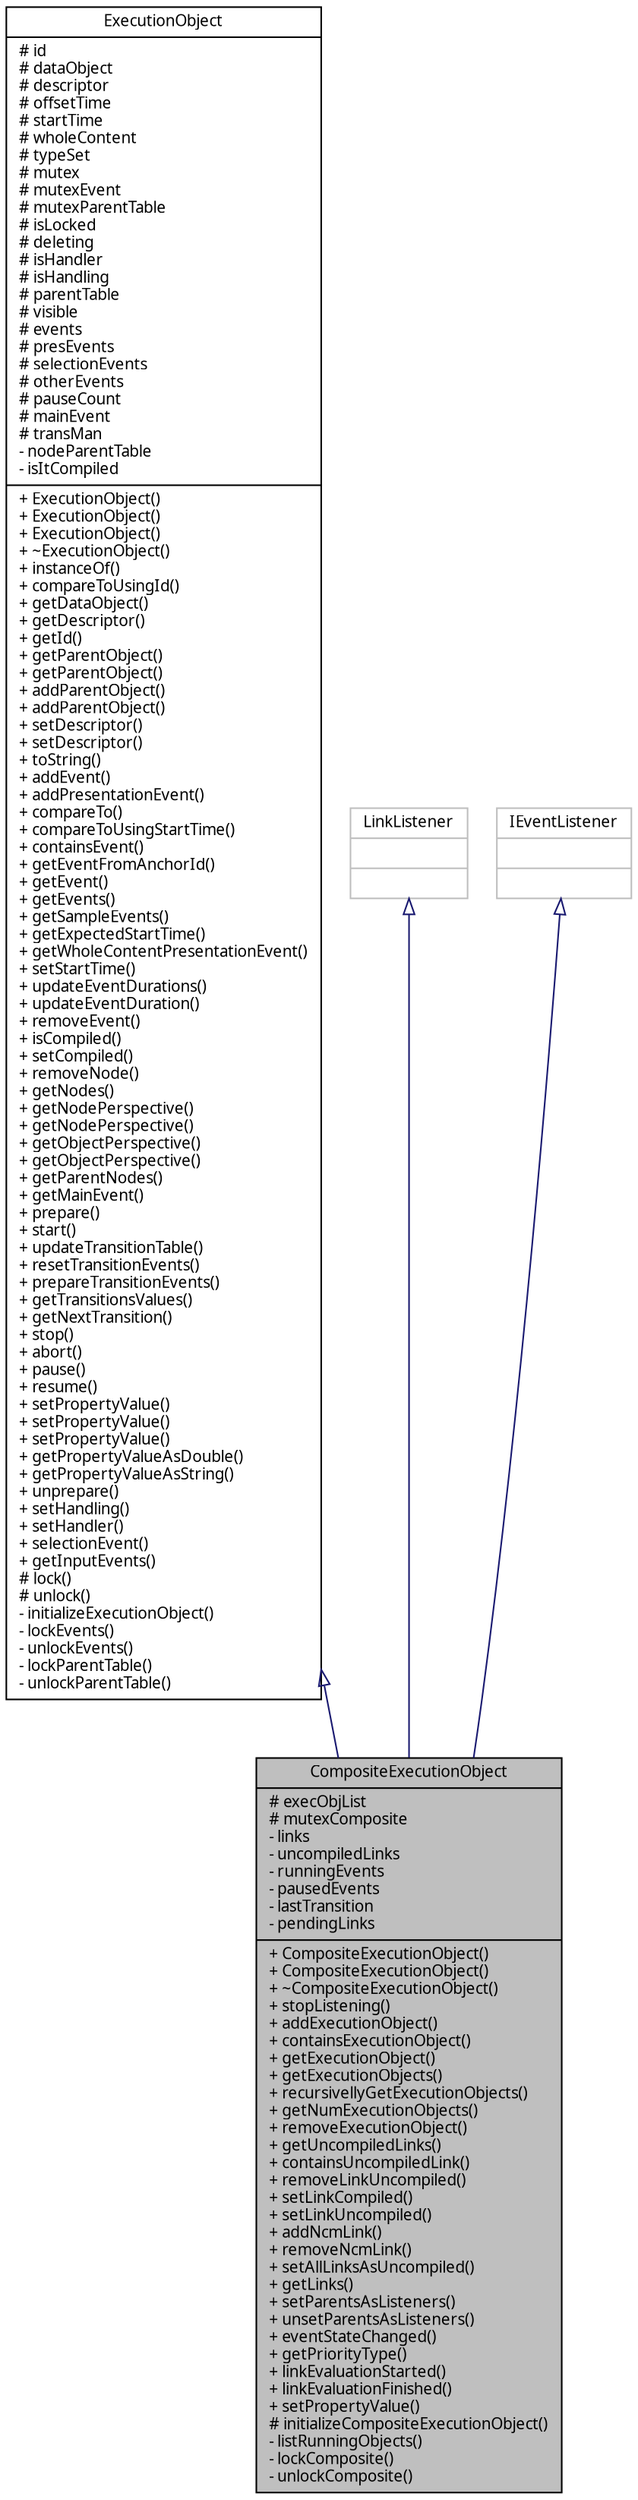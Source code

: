digraph G
{
  edge [fontname="FreeSans.ttf",fontsize=10,labelfontname="FreeSans.ttf",labelfontsize=10];
  node [fontname="FreeSans.ttf",fontsize=10,shape=record];
  Node1 [label="{CompositeExecutionObject\n|# execObjList\l# mutexComposite\l- links\l- uncompiledLinks\l- runningEvents\l- pausedEvents\l- lastTransition\l- pendingLinks\l|+ CompositeExecutionObject()\l+ CompositeExecutionObject()\l+ ~CompositeExecutionObject()\l+ stopListening()\l+ addExecutionObject()\l+ containsExecutionObject()\l+ getExecutionObject()\l+ getExecutionObjects()\l+ recursivellyGetExecutionObjects()\l+ getNumExecutionObjects()\l+ removeExecutionObject()\l+ getUncompiledLinks()\l+ containsUncompiledLink()\l+ removeLinkUncompiled()\l+ setLinkCompiled()\l+ setLinkUncompiled()\l+ addNcmLink()\l+ removeNcmLink()\l+ setAllLinksAsUncompiled()\l+ getLinks()\l+ setParentsAsListeners()\l+ unsetParentsAsListeners()\l+ eventStateChanged()\l+ getPriorityType()\l+ linkEvaluationStarted()\l+ linkEvaluationFinished()\l+ setPropertyValue()\l# initializeCompositeExecutionObject()\l- listRunningObjects()\l- lockComposite()\l- unlockComposite()\l}",height=0.2,width=0.4,color="black", fillcolor="grey75", style="filled" fontcolor="black"];
  Node2 -> Node1 [dir=back,color="midnightblue",fontsize=10,style="solid",arrowtail="empty",fontname="FreeSans.ttf"];
  Node2 [label="{ExecutionObject\n|# id\l# dataObject\l# descriptor\l# offsetTime\l# startTime\l# wholeContent\l# typeSet\l# mutex\l# mutexEvent\l# mutexParentTable\l# isLocked\l# deleting\l# isHandler\l# isHandling\l# parentTable\l# visible\l# events\l# presEvents\l# selectionEvents\l# otherEvents\l# pauseCount\l# mainEvent\l# transMan\l- nodeParentTable\l- isItCompiled\l|+ ExecutionObject()\l+ ExecutionObject()\l+ ExecutionObject()\l+ ~ExecutionObject()\l+ instanceOf()\l+ compareToUsingId()\l+ getDataObject()\l+ getDescriptor()\l+ getId()\l+ getParentObject()\l+ getParentObject()\l+ addParentObject()\l+ addParentObject()\l+ setDescriptor()\l+ setDescriptor()\l+ toString()\l+ addEvent()\l+ addPresentationEvent()\l+ compareTo()\l+ compareToUsingStartTime()\l+ containsEvent()\l+ getEventFromAnchorId()\l+ getEvent()\l+ getEvents()\l+ getSampleEvents()\l+ getExpectedStartTime()\l+ getWholeContentPresentationEvent()\l+ setStartTime()\l+ updateEventDurations()\l+ updateEventDuration()\l+ removeEvent()\l+ isCompiled()\l+ setCompiled()\l+ removeNode()\l+ getNodes()\l+ getNodePerspective()\l+ getNodePerspective()\l+ getObjectPerspective()\l+ getObjectPerspective()\l+ getParentNodes()\l+ getMainEvent()\l+ prepare()\l+ start()\l+ updateTransitionTable()\l+ resetTransitionEvents()\l+ prepareTransitionEvents()\l+ getTransitionsValues()\l+ getNextTransition()\l+ stop()\l+ abort()\l+ pause()\l+ resume()\l+ setPropertyValue()\l+ setPropertyValue()\l+ setPropertyValue()\l+ getPropertyValueAsDouble()\l+ getPropertyValueAsString()\l+ unprepare()\l+ setHandling()\l+ setHandler()\l+ selectionEvent()\l+ getInputEvents()\l# lock()\l# unlock()\l- initializeExecutionObject()\l- lockEvents()\l- unlockEvents()\l- lockParentTable()\l- unlockParentTable()\l}",height=0.2,width=0.4,color="black", fillcolor="white", style="filled",URL="$classbr_1_1pucrio_1_1telemidia_1_1ginga_1_1ncl_1_1model_1_1components_1_1ExecutionObject.html"];
  Node3 -> Node1 [dir=back,color="midnightblue",fontsize=10,style="solid",arrowtail="empty",fontname="FreeSans.ttf"];
  Node3 [label="{LinkListener\n||}",height=0.2,width=0.4,color="grey75", fillcolor="white", style="filled"];
  Node4 -> Node1 [dir=back,color="midnightblue",fontsize=10,style="solid",arrowtail="empty",fontname="FreeSans.ttf"];
  Node4 [label="{IEventListener\n||}",height=0.2,width=0.4,color="grey75", fillcolor="white", style="filled"];
}
